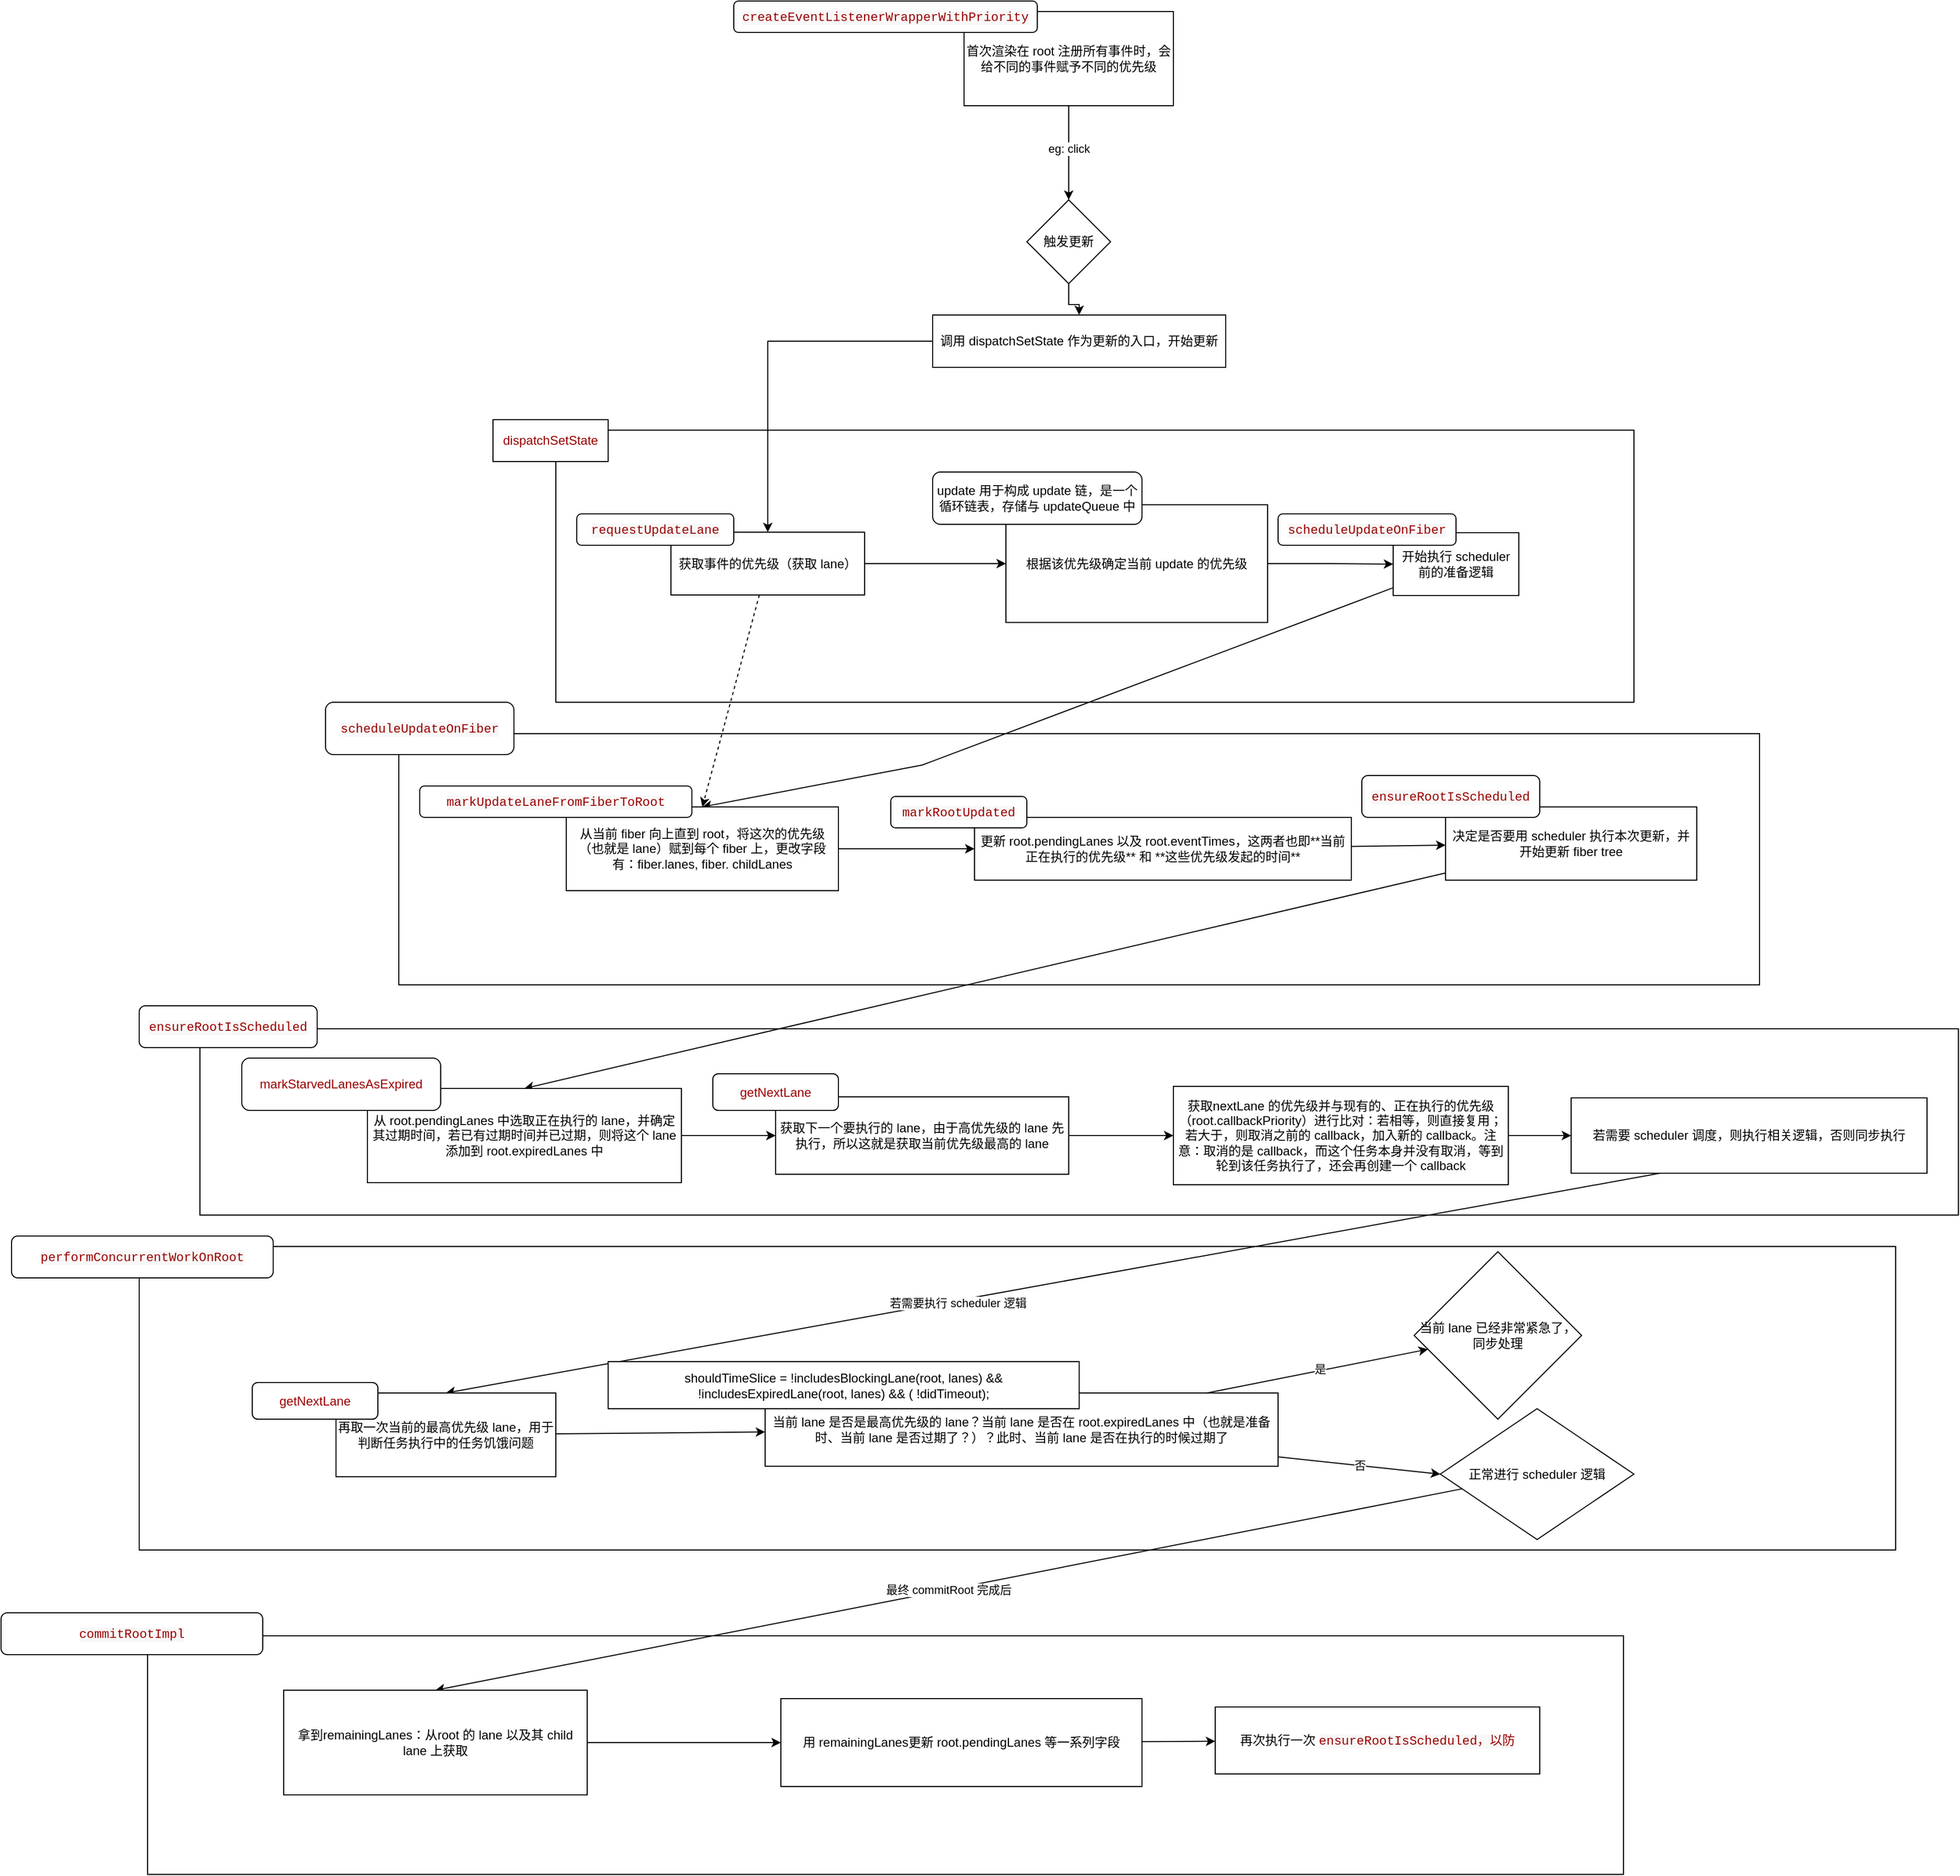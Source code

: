 <mxfile version="20.4.2" type="github">
  <diagram id="Xz5dcwEycWzlKQeUu8vr" name="第 1 页">
    <mxGraphModel dx="2253" dy="826" grid="1" gridSize="10" guides="1" tooltips="1" connect="1" arrows="1" fold="1" page="1" pageScale="1" pageWidth="827" pageHeight="1169" math="0" shadow="0">
      <root>
        <mxCell id="0" />
        <mxCell id="1" parent="0" />
        <mxCell id="jcw5m3FHX2k2lTRZ_1a_-76" value="" style="rounded=0;whiteSpace=wrap;html=1;fontColor=#000000;" parent="1" vertex="1">
          <mxGeometry x="-490" y="1602" width="1410" height="228" as="geometry" />
        </mxCell>
        <mxCell id="jcw5m3FHX2k2lTRZ_1a_-75" value="" style="rounded=0;whiteSpace=wrap;html=1;fontColor=#000000;" parent="1" vertex="1">
          <mxGeometry x="-498" y="1230" width="1678" height="290" as="geometry" />
        </mxCell>
        <mxCell id="jcw5m3FHX2k2lTRZ_1a_-72" value="" style="rounded=0;whiteSpace=wrap;html=1;fontColor=#000000;" parent="1" vertex="1">
          <mxGeometry x="-440" y="1022" width="1680" height="178" as="geometry" />
        </mxCell>
        <mxCell id="jcw5m3FHX2k2lTRZ_1a_-35" value="" style="rounded=0;whiteSpace=wrap;html=1;fontColor=#000000;" parent="1" vertex="1">
          <mxGeometry x="-250" y="740" width="1300" height="240" as="geometry" />
        </mxCell>
        <mxCell id="jcw5m3FHX2k2lTRZ_1a_-26" value="" style="rounded=0;whiteSpace=wrap;html=1;" parent="1" vertex="1">
          <mxGeometry x="-100" y="450" width="1030" height="260" as="geometry" />
        </mxCell>
        <mxCell id="jcw5m3FHX2k2lTRZ_1a_-5" style="edgeStyle=orthogonalEdgeStyle;rounded=0;orthogonalLoop=1;jettySize=auto;html=1;entryX=0.5;entryY=0;entryDx=0;entryDy=0;" parent="1" source="jcw5m3FHX2k2lTRZ_1a_-2" target="jcw5m3FHX2k2lTRZ_1a_-4" edge="1">
          <mxGeometry relative="1" as="geometry" />
        </mxCell>
        <mxCell id="jcw5m3FHX2k2lTRZ_1a_-6" value="eg: click" style="edgeLabel;html=1;align=center;verticalAlign=middle;resizable=0;points=[];" parent="jcw5m3FHX2k2lTRZ_1a_-5" vertex="1" connectable="0">
          <mxGeometry x="-0.089" relative="1" as="geometry">
            <mxPoint as="offset" />
          </mxGeometry>
        </mxCell>
        <mxCell id="jcw5m3FHX2k2lTRZ_1a_-2" value="首次渲染在 root 注册所有事件时，会给不同的事件赋予不同的优先级" style="rounded=0;whiteSpace=wrap;html=1;" parent="1" vertex="1">
          <mxGeometry x="290" y="50" width="200" height="90" as="geometry" />
        </mxCell>
        <mxCell id="jcw5m3FHX2k2lTRZ_1a_-3" value="&lt;span style=&quot;color: rgb(153, 0, 0); font-family: Menlo, Monaco, Consolas, &amp;quot;Courier New&amp;quot;, monospace; text-align: start; background-color: rgb(248, 248, 248);&quot;&gt;createEventListenerWrapperWithPriority&lt;/span&gt;" style="rounded=1;whiteSpace=wrap;html=1;" parent="1" vertex="1">
          <mxGeometry x="70" y="40" width="290" height="30" as="geometry" />
        </mxCell>
        <mxCell id="jcw5m3FHX2k2lTRZ_1a_-10" style="edgeStyle=orthogonalEdgeStyle;rounded=0;orthogonalLoop=1;jettySize=auto;html=1;entryX=0.5;entryY=0;entryDx=0;entryDy=0;" parent="1" source="jcw5m3FHX2k2lTRZ_1a_-4" target="jcw5m3FHX2k2lTRZ_1a_-9" edge="1">
          <mxGeometry relative="1" as="geometry" />
        </mxCell>
        <mxCell id="jcw5m3FHX2k2lTRZ_1a_-4" value="触发更新" style="rhombus;whiteSpace=wrap;html=1;" parent="1" vertex="1">
          <mxGeometry x="350" y="230" width="80" height="80" as="geometry" />
        </mxCell>
        <mxCell id="jcw5m3FHX2k2lTRZ_1a_-12" style="edgeStyle=orthogonalEdgeStyle;rounded=0;orthogonalLoop=1;jettySize=auto;html=1;" parent="1" source="jcw5m3FHX2k2lTRZ_1a_-9" target="jcw5m3FHX2k2lTRZ_1a_-11" edge="1">
          <mxGeometry relative="1" as="geometry" />
        </mxCell>
        <mxCell id="jcw5m3FHX2k2lTRZ_1a_-9" value="调用 dispatchSetState 作为更新的入口，开始更新" style="rounded=0;whiteSpace=wrap;html=1;" parent="1" vertex="1">
          <mxGeometry x="260" y="340" width="280" height="50" as="geometry" />
        </mxCell>
        <mxCell id="jcw5m3FHX2k2lTRZ_1a_-15" style="edgeStyle=orthogonalEdgeStyle;rounded=0;orthogonalLoop=1;jettySize=auto;html=1;" parent="1" source="jcw5m3FHX2k2lTRZ_1a_-11" target="jcw5m3FHX2k2lTRZ_1a_-16" edge="1">
          <mxGeometry relative="1" as="geometry">
            <mxPoint x="370" y="480" as="targetPoint" />
          </mxGeometry>
        </mxCell>
        <mxCell id="jcw5m3FHX2k2lTRZ_1a_-25" style="edgeStyle=none;rounded=0;orthogonalLoop=1;jettySize=auto;html=1;entryX=0.5;entryY=0;entryDx=0;entryDy=0;dashed=1;" parent="1" source="jcw5m3FHX2k2lTRZ_1a_-11" target="jcw5m3FHX2k2lTRZ_1a_-23" edge="1">
          <mxGeometry relative="1" as="geometry" />
        </mxCell>
        <mxCell id="jcw5m3FHX2k2lTRZ_1a_-11" value="获取事件的优先级（获取 lane）" style="rounded=0;whiteSpace=wrap;html=1;" parent="1" vertex="1">
          <mxGeometry x="10" y="547.5" width="185" height="60" as="geometry" />
        </mxCell>
        <mxCell id="jcw5m3FHX2k2lTRZ_1a_-13" value="&lt;span style=&quot;color: rgb(153, 0, 0); font-family: Menlo, Monaco, Consolas, &amp;quot;Courier New&amp;quot;, monospace; text-align: start; background-color: rgb(248, 248, 248);&quot;&gt;requestUpdateLane&lt;/span&gt;" style="rounded=1;whiteSpace=wrap;html=1;" parent="1" vertex="1">
          <mxGeometry x="-80" y="530" width="150" height="30" as="geometry" />
        </mxCell>
        <mxCell id="jcw5m3FHX2k2lTRZ_1a_-21" style="edgeStyle=orthogonalEdgeStyle;rounded=0;orthogonalLoop=1;jettySize=auto;html=1;entryX=0;entryY=0.5;entryDx=0;entryDy=0;" parent="1" source="jcw5m3FHX2k2lTRZ_1a_-16" target="jcw5m3FHX2k2lTRZ_1a_-19" edge="1">
          <mxGeometry relative="1" as="geometry" />
        </mxCell>
        <mxCell id="jcw5m3FHX2k2lTRZ_1a_-16" value="根据该优先级确定当前 update 的优先级" style="rounded=0;whiteSpace=wrap;html=1;" parent="1" vertex="1">
          <mxGeometry x="330" y="521.25" width="250" height="112.5" as="geometry" />
        </mxCell>
        <mxCell id="jcw5m3FHX2k2lTRZ_1a_-18" value="update 用于构成 update 链，是一个循环链表，存储与 updateQueue 中" style="rounded=1;whiteSpace=wrap;html=1;" parent="1" vertex="1">
          <mxGeometry x="260" y="490" width="200" height="50" as="geometry" />
        </mxCell>
        <mxCell id="jcw5m3FHX2k2lTRZ_1a_-22" style="rounded=0;orthogonalLoop=1;jettySize=auto;html=1;entryX=0.5;entryY=0;entryDx=0;entryDy=0;" parent="1" source="jcw5m3FHX2k2lTRZ_1a_-19" target="jcw5m3FHX2k2lTRZ_1a_-23" edge="1">
          <mxGeometry relative="1" as="geometry">
            <mxPoint x="100" y="810" as="targetPoint" />
            <Array as="points">
              <mxPoint x="250" y="770" />
            </Array>
          </mxGeometry>
        </mxCell>
        <mxCell id="jcw5m3FHX2k2lTRZ_1a_-19" value="开始执行 scheduler 前的准备逻辑" style="rounded=0;whiteSpace=wrap;html=1;" parent="1" vertex="1">
          <mxGeometry x="700" y="548" width="120" height="60" as="geometry" />
        </mxCell>
        <mxCell id="jcw5m3FHX2k2lTRZ_1a_-20" value="&lt;span style=&quot;color: rgb(153, 0, 0); font-family: Menlo, Monaco, Consolas, &amp;quot;Courier New&amp;quot;, monospace; text-align: start; background-color: rgb(248, 248, 248);&quot;&gt;scheduleUpdateOnFiber&lt;/span&gt;" style="rounded=1;whiteSpace=wrap;html=1;" parent="1" vertex="1">
          <mxGeometry x="590" y="530" width="170" height="30" as="geometry" />
        </mxCell>
        <mxCell id="jcw5m3FHX2k2lTRZ_1a_-29" style="edgeStyle=none;rounded=0;orthogonalLoop=1;jettySize=auto;html=1;entryX=0;entryY=0.5;entryDx=0;entryDy=0;fontColor=#990000;" parent="1" source="jcw5m3FHX2k2lTRZ_1a_-23" target="jcw5m3FHX2k2lTRZ_1a_-28" edge="1">
          <mxGeometry relative="1" as="geometry" />
        </mxCell>
        <mxCell id="jcw5m3FHX2k2lTRZ_1a_-23" value="从当前 fiber 向上直到 root，将这次的优先级（也就是 lane）赋到每个 fiber 上，更改字段有：fiber.lanes, fiber. childLanes" style="rounded=0;whiteSpace=wrap;html=1;" parent="1" vertex="1">
          <mxGeometry x="-90" y="810" width="260" height="80" as="geometry" />
        </mxCell>
        <mxCell id="jcw5m3FHX2k2lTRZ_1a_-24" value="&lt;span style=&quot;color: rgb(153, 0, 0); font-family: Menlo, Monaco, Consolas, &amp;quot;Courier New&amp;quot;, monospace; text-align: start; background-color: rgb(248, 248, 248);&quot;&gt;markUpdateLaneFromFiberToRoot&lt;/span&gt;" style="rounded=1;whiteSpace=wrap;html=1;" parent="1" vertex="1">
          <mxGeometry x="-230" y="790" width="260" height="30" as="geometry" />
        </mxCell>
        <mxCell id="jcw5m3FHX2k2lTRZ_1a_-27" value="&lt;font color=&quot;#990000&quot;&gt;dispatchSetState&lt;/font&gt;" style="rounded=0;whiteSpace=wrap;html=1;" parent="1" vertex="1">
          <mxGeometry x="-160" y="440" width="110" height="40" as="geometry" />
        </mxCell>
        <mxCell id="jcw5m3FHX2k2lTRZ_1a_-32" style="edgeStyle=none;rounded=0;orthogonalLoop=1;jettySize=auto;html=1;fontColor=#000000;" parent="1" source="jcw5m3FHX2k2lTRZ_1a_-28" target="jcw5m3FHX2k2lTRZ_1a_-33" edge="1">
          <mxGeometry relative="1" as="geometry">
            <mxPoint x="740" y="850" as="targetPoint" />
          </mxGeometry>
        </mxCell>
        <mxCell id="jcw5m3FHX2k2lTRZ_1a_-28" value="&lt;font color=&quot;#000000&quot;&gt;更新 root.pendingLanes 以及 root.eventTimes，这两者也即**当前正在执行的优先级** 和 **这些优先级发起的时间**&lt;/font&gt;" style="rounded=0;whiteSpace=wrap;html=1;fontColor=#990000;" parent="1" vertex="1">
          <mxGeometry x="300" y="820" width="360" height="60" as="geometry" />
        </mxCell>
        <mxCell id="jcw5m3FHX2k2lTRZ_1a_-31" value="&lt;span style=&quot;color: rgb(153, 0, 0); font-family: Menlo, Monaco, Consolas, &amp;quot;Courier New&amp;quot;, monospace; text-align: start; background-color: rgb(248, 248, 248);&quot;&gt;markRootUpdated&lt;/span&gt;" style="rounded=1;whiteSpace=wrap;html=1;fontColor=#000000;" parent="1" vertex="1">
          <mxGeometry x="220" y="800" width="130" height="30" as="geometry" />
        </mxCell>
        <mxCell id="jcw5m3FHX2k2lTRZ_1a_-39" style="edgeStyle=none;rounded=0;orthogonalLoop=1;jettySize=auto;html=1;entryX=0.5;entryY=0;entryDx=0;entryDy=0;fontColor=#990000;" parent="1" source="jcw5m3FHX2k2lTRZ_1a_-33" target="jcw5m3FHX2k2lTRZ_1a_-37" edge="1">
          <mxGeometry relative="1" as="geometry" />
        </mxCell>
        <mxCell id="jcw5m3FHX2k2lTRZ_1a_-33" value="决定是否要用 scheduler 执行本次更新，并开始更新 fiber tree" style="rounded=0;whiteSpace=wrap;html=1;fontColor=#000000;" parent="1" vertex="1">
          <mxGeometry x="750" y="810" width="240" height="70" as="geometry" />
        </mxCell>
        <mxCell id="jcw5m3FHX2k2lTRZ_1a_-34" value="&lt;span style=&quot;color: rgb(153, 0, 0); font-family: Menlo, Monaco, Consolas, &amp;quot;Courier New&amp;quot;, monospace; text-align: start; background-color: rgb(248, 248, 248);&quot;&gt;ensureRootIsScheduled&lt;/span&gt;" style="rounded=1;whiteSpace=wrap;html=1;fontColor=#000000;" parent="1" vertex="1">
          <mxGeometry x="670" y="780" width="170" height="40" as="geometry" />
        </mxCell>
        <mxCell id="jcw5m3FHX2k2lTRZ_1a_-36" value="&lt;span style=&quot;color: rgb(153, 0, 0); font-family: Menlo, Monaco, Consolas, &amp;quot;Courier New&amp;quot;, monospace; text-align: start; background-color: rgb(248, 248, 248);&quot;&gt;scheduleUpdateOnFiber&lt;/span&gt;" style="rounded=1;whiteSpace=wrap;html=1;fontColor=#000000;" parent="1" vertex="1">
          <mxGeometry x="-320" y="710" width="180" height="50" as="geometry" />
        </mxCell>
        <mxCell id="jcw5m3FHX2k2lTRZ_1a_-40" style="edgeStyle=none;rounded=0;orthogonalLoop=1;jettySize=auto;html=1;fontColor=#990000;" parent="1" source="jcw5m3FHX2k2lTRZ_1a_-37" target="jcw5m3FHX2k2lTRZ_1a_-41" edge="1">
          <mxGeometry relative="1" as="geometry">
            <mxPoint x="100" y="1124" as="targetPoint" />
          </mxGeometry>
        </mxCell>
        <mxCell id="jcw5m3FHX2k2lTRZ_1a_-37" value="从 root.pendingLanes 中选取正在执行的 lane，并确定其过期时间，若已有过期时间并已过期，则将这个 lane 添加到 root.expiredLanes 中" style="rounded=0;whiteSpace=wrap;html=1;fontColor=#000000;" parent="1" vertex="1">
          <mxGeometry x="-280" y="1079" width="300" height="90" as="geometry" />
        </mxCell>
        <mxCell id="jcw5m3FHX2k2lTRZ_1a_-38" value="&lt;font color=&quot;#990000&quot;&gt;markStarvedLanesAsExpired&lt;/font&gt;" style="rounded=1;whiteSpace=wrap;html=1;fontColor=#000000;" parent="1" vertex="1">
          <mxGeometry x="-400" y="1050" width="190" height="50" as="geometry" />
        </mxCell>
        <mxCell id="jcw5m3FHX2k2lTRZ_1a_-43" style="edgeStyle=none;rounded=0;orthogonalLoop=1;jettySize=auto;html=1;fontColor=#990000;" parent="1" source="jcw5m3FHX2k2lTRZ_1a_-41" target="jcw5m3FHX2k2lTRZ_1a_-44" edge="1">
          <mxGeometry relative="1" as="geometry">
            <mxPoint x="550" y="1124" as="targetPoint" />
          </mxGeometry>
        </mxCell>
        <mxCell id="jcw5m3FHX2k2lTRZ_1a_-41" value="&lt;font color=&quot;#000000&quot;&gt;获取下一个要执行的 lane，由于高优先级的 lane 先执行，所以这就是获取当前优先级最高的 lane&lt;/font&gt;" style="rounded=0;whiteSpace=wrap;html=1;fontColor=#990000;" parent="1" vertex="1">
          <mxGeometry x="110" y="1087" width="280" height="74" as="geometry" />
        </mxCell>
        <mxCell id="jcw5m3FHX2k2lTRZ_1a_-42" value="&lt;font color=&quot;#990000&quot;&gt;getNextLane&lt;/font&gt;" style="rounded=1;whiteSpace=wrap;html=1;fontColor=#000000;" parent="1" vertex="1">
          <mxGeometry x="50" y="1065" width="120" height="35" as="geometry" />
        </mxCell>
        <mxCell id="jcw5m3FHX2k2lTRZ_1a_-46" style="edgeStyle=none;rounded=0;orthogonalLoop=1;jettySize=auto;html=1;fontColor=#000000;" parent="1" source="jcw5m3FHX2k2lTRZ_1a_-44" target="jcw5m3FHX2k2lTRZ_1a_-47" edge="1">
          <mxGeometry relative="1" as="geometry">
            <mxPoint x="900" y="1122" as="targetPoint" />
          </mxGeometry>
        </mxCell>
        <mxCell id="jcw5m3FHX2k2lTRZ_1a_-44" value="&lt;font color=&quot;#000000&quot;&gt;获取nextLane 的优先级并与现有的、正在执行的优先级（root.callbackPriority）进行比对：若相等，则直接复用；若大于，则取消之前的 callback，加入新的 callback。注意：取消的是 callback，而这个任务本身并没有取消，等到轮到该任务执行了，还会再创建一个 callback&lt;/font&gt;" style="rounded=0;whiteSpace=wrap;html=1;fontColor=#990000;" parent="1" vertex="1">
          <mxGeometry x="490" y="1077" width="320" height="94" as="geometry" />
        </mxCell>
        <mxCell id="jcw5m3FHX2k2lTRZ_1a_-49" style="edgeStyle=none;rounded=0;orthogonalLoop=1;jettySize=auto;html=1;fontColor=#000000;entryX=0.5;entryY=0;entryDx=0;entryDy=0;exitX=0.25;exitY=1;exitDx=0;exitDy=0;" parent="1" source="jcw5m3FHX2k2lTRZ_1a_-47" target="jcw5m3FHX2k2lTRZ_1a_-50" edge="1">
          <mxGeometry relative="1" as="geometry">
            <mxPoint x="-120" y="1320" as="targetPoint" />
          </mxGeometry>
        </mxCell>
        <mxCell id="jcw5m3FHX2k2lTRZ_1a_-51" value="若需要执行 scheduler 逻辑" style="edgeLabel;html=1;align=center;verticalAlign=middle;resizable=0;points=[];fontColor=#000000;" parent="jcw5m3FHX2k2lTRZ_1a_-49" vertex="1" connectable="0">
          <mxGeometry x="0.16" y="2" relative="1" as="geometry">
            <mxPoint x="1" as="offset" />
          </mxGeometry>
        </mxCell>
        <mxCell id="jcw5m3FHX2k2lTRZ_1a_-47" value="若需要 scheduler 调度，则执行相关逻辑，否则同步执行" style="rounded=0;whiteSpace=wrap;html=1;fontColor=#000000;" parent="1" vertex="1">
          <mxGeometry x="870" y="1088" width="340" height="72" as="geometry" />
        </mxCell>
        <mxCell id="jcw5m3FHX2k2lTRZ_1a_-55" style="edgeStyle=none;rounded=0;orthogonalLoop=1;jettySize=auto;html=1;fontColor=#000000;" parent="1" source="jcw5m3FHX2k2lTRZ_1a_-50" target="jcw5m3FHX2k2lTRZ_1a_-56" edge="1">
          <mxGeometry relative="1" as="geometry">
            <mxPoint x="40" y="1410" as="targetPoint" />
          </mxGeometry>
        </mxCell>
        <mxCell id="jcw5m3FHX2k2lTRZ_1a_-50" value="再取一次当前的最高优先级 lane，用于判断任务执行中的任务饥饿问题" style="rounded=0;whiteSpace=wrap;html=1;fontColor=#000000;" parent="1" vertex="1">
          <mxGeometry x="-310" y="1370" width="210" height="80" as="geometry" />
        </mxCell>
        <mxCell id="jcw5m3FHX2k2lTRZ_1a_-52" value="&lt;span style=&quot;color: rgb(153, 0, 0); font-family: Menlo, Monaco, Consolas, &amp;quot;Courier New&amp;quot;, monospace; text-align: start; background-color: rgb(248, 248, 248);&quot;&gt;performConcurrentWorkOnRoot&lt;/span&gt;" style="rounded=1;whiteSpace=wrap;html=1;fontColor=#000000;" parent="1" vertex="1">
          <mxGeometry x="-620" y="1220" width="250" height="40" as="geometry" />
        </mxCell>
        <mxCell id="jcw5m3FHX2k2lTRZ_1a_-54" value="&lt;font color=&quot;#990000&quot;&gt;getNextLane&lt;/font&gt;" style="rounded=1;whiteSpace=wrap;html=1;fontColor=#000000;" parent="1" vertex="1">
          <mxGeometry x="-390" y="1360" width="120" height="35" as="geometry" />
        </mxCell>
        <mxCell id="jcw5m3FHX2k2lTRZ_1a_-58" value="否" style="edgeStyle=none;rounded=0;orthogonalLoop=1;jettySize=auto;html=1;fontColor=#000000;entryX=0;entryY=0.5;entryDx=0;entryDy=0;" parent="1" source="jcw5m3FHX2k2lTRZ_1a_-56" target="jcw5m3FHX2k2lTRZ_1a_-59" edge="1">
          <mxGeometry relative="1" as="geometry">
            <mxPoint x="690" y="1405" as="targetPoint" />
          </mxGeometry>
        </mxCell>
        <mxCell id="jcw5m3FHX2k2lTRZ_1a_-62" style="edgeStyle=none;rounded=0;orthogonalLoop=1;jettySize=auto;html=1;fontColor=#000000;" parent="1" source="jcw5m3FHX2k2lTRZ_1a_-56" target="jcw5m3FHX2k2lTRZ_1a_-63" edge="1">
          <mxGeometry relative="1" as="geometry">
            <mxPoint x="680" y="1310" as="targetPoint" />
          </mxGeometry>
        </mxCell>
        <mxCell id="jcw5m3FHX2k2lTRZ_1a_-64" value="是" style="edgeLabel;html=1;align=center;verticalAlign=middle;resizable=0;points=[];fontColor=#000000;" parent="jcw5m3FHX2k2lTRZ_1a_-62" vertex="1" connectable="0">
          <mxGeometry x="0.021" y="2" relative="1" as="geometry">
            <mxPoint as="offset" />
          </mxGeometry>
        </mxCell>
        <mxCell id="jcw5m3FHX2k2lTRZ_1a_-56" value="当前 lane 是否是最高优先级的 lane？当前 lane 是否在 root.expiredLanes 中（也就是准备时、当前 lane 是否过期了？）？此时、当前 lane 是否在执行的时候过期了" style="rounded=0;whiteSpace=wrap;html=1;fontColor=#000000;" parent="1" vertex="1">
          <mxGeometry x="100" y="1370" width="490" height="70" as="geometry" />
        </mxCell>
        <mxCell id="jcw5m3FHX2k2lTRZ_1a_-57" value="shouldTimeSlice = !includesBlockingLane(root, lanes) &amp;amp;&amp;amp; !includesExpiredLane(root, lanes) &amp;amp;&amp;amp; ( !didTimeout);" style="rounded=0;whiteSpace=wrap;html=1;fontColor=#000000;" parent="1" vertex="1">
          <mxGeometry x="-50" y="1340" width="450" height="45" as="geometry" />
        </mxCell>
        <mxCell id="jcw5m3FHX2k2lTRZ_1a_-65" value="最终 commitRoot 完成后" style="edgeStyle=none;rounded=0;orthogonalLoop=1;jettySize=auto;html=1;fontColor=#000000;entryX=0.5;entryY=0;entryDx=0;entryDy=0;" parent="1" source="jcw5m3FHX2k2lTRZ_1a_-59" target="jcw5m3FHX2k2lTRZ_1a_-66" edge="1">
          <mxGeometry relative="1" as="geometry">
            <mxPoint x="-20" y="1670" as="targetPoint" />
          </mxGeometry>
        </mxCell>
        <mxCell id="jcw5m3FHX2k2lTRZ_1a_-59" value="正常进行 scheduler 逻辑" style="rhombus;whiteSpace=wrap;html=1;fontColor=#000000;" parent="1" vertex="1">
          <mxGeometry x="745" y="1385" width="185" height="125" as="geometry" />
        </mxCell>
        <mxCell id="jcw5m3FHX2k2lTRZ_1a_-63" value="当前 lane 已经非常紧急了，同步处理" style="rhombus;whiteSpace=wrap;html=1;fontColor=#000000;" parent="1" vertex="1">
          <mxGeometry x="720" y="1235" width="160" height="160" as="geometry" />
        </mxCell>
        <mxCell id="jcw5m3FHX2k2lTRZ_1a_-67" style="edgeStyle=none;rounded=0;orthogonalLoop=1;jettySize=auto;html=1;fontColor=#000000;" parent="1" source="jcw5m3FHX2k2lTRZ_1a_-66" target="jcw5m3FHX2k2lTRZ_1a_-68" edge="1">
          <mxGeometry relative="1" as="geometry">
            <mxPoint x="50" y="1704" as="targetPoint" />
          </mxGeometry>
        </mxCell>
        <mxCell id="jcw5m3FHX2k2lTRZ_1a_-66" value="拿到remainingLanes：从root 的 lane 以及其 child lane 上获取" style="rounded=0;whiteSpace=wrap;html=1;fontColor=#000000;" parent="1" vertex="1">
          <mxGeometry x="-360" y="1654" width="290" height="100" as="geometry" />
        </mxCell>
        <mxCell id="jcw5m3FHX2k2lTRZ_1a_-69" style="edgeStyle=none;rounded=0;orthogonalLoop=1;jettySize=auto;html=1;fontColor=#000000;" parent="1" source="jcw5m3FHX2k2lTRZ_1a_-68" target="jcw5m3FHX2k2lTRZ_1a_-70" edge="1">
          <mxGeometry relative="1" as="geometry">
            <mxPoint x="590" y="1704" as="targetPoint" />
          </mxGeometry>
        </mxCell>
        <mxCell id="jcw5m3FHX2k2lTRZ_1a_-68" value="用 remainingLanes更新 root.pendingLanes 等一系列字段" style="rounded=0;whiteSpace=wrap;html=1;fontColor=#000000;" parent="1" vertex="1">
          <mxGeometry x="115" y="1662" width="345" height="84" as="geometry" />
        </mxCell>
        <mxCell id="jcw5m3FHX2k2lTRZ_1a_-70" value="再次执行一次&amp;nbsp;&lt;span style=&quot;color: rgb(153, 0, 0); font-family: Menlo, Monaco, Consolas, &amp;quot;Courier New&amp;quot;, monospace; text-align: start; background-color: rgb(248, 248, 248);&quot;&gt;ensureRootIsScheduled，以防&lt;/span&gt;" style="rounded=0;whiteSpace=wrap;html=1;fontColor=#000000;" parent="1" vertex="1">
          <mxGeometry x="530" y="1670" width="310" height="64" as="geometry" />
        </mxCell>
        <mxCell id="jcw5m3FHX2k2lTRZ_1a_-73" value="&lt;span style=&quot;color: rgb(153, 0, 0); font-family: Menlo, Monaco, Consolas, &amp;quot;Courier New&amp;quot;, monospace; text-align: start; background-color: rgb(248, 248, 248);&quot;&gt;ensureRootIsScheduled&lt;/span&gt;" style="rounded=1;whiteSpace=wrap;html=1;fontColor=#000000;" parent="1" vertex="1">
          <mxGeometry x="-498" y="1000" width="170" height="40" as="geometry" />
        </mxCell>
        <mxCell id="jcw5m3FHX2k2lTRZ_1a_-77" value="&lt;span style=&quot;color: rgb(153, 0, 0); font-family: Menlo, Monaco, Consolas, &amp;quot;Courier New&amp;quot;, monospace; text-align: start; background-color: rgb(248, 248, 248);&quot;&gt;commitRootImpl&lt;/span&gt;" style="rounded=1;whiteSpace=wrap;html=1;fontColor=#000000;" parent="1" vertex="1">
          <mxGeometry x="-630" y="1580" width="250" height="40" as="geometry" />
        </mxCell>
      </root>
    </mxGraphModel>
  </diagram>
</mxfile>
